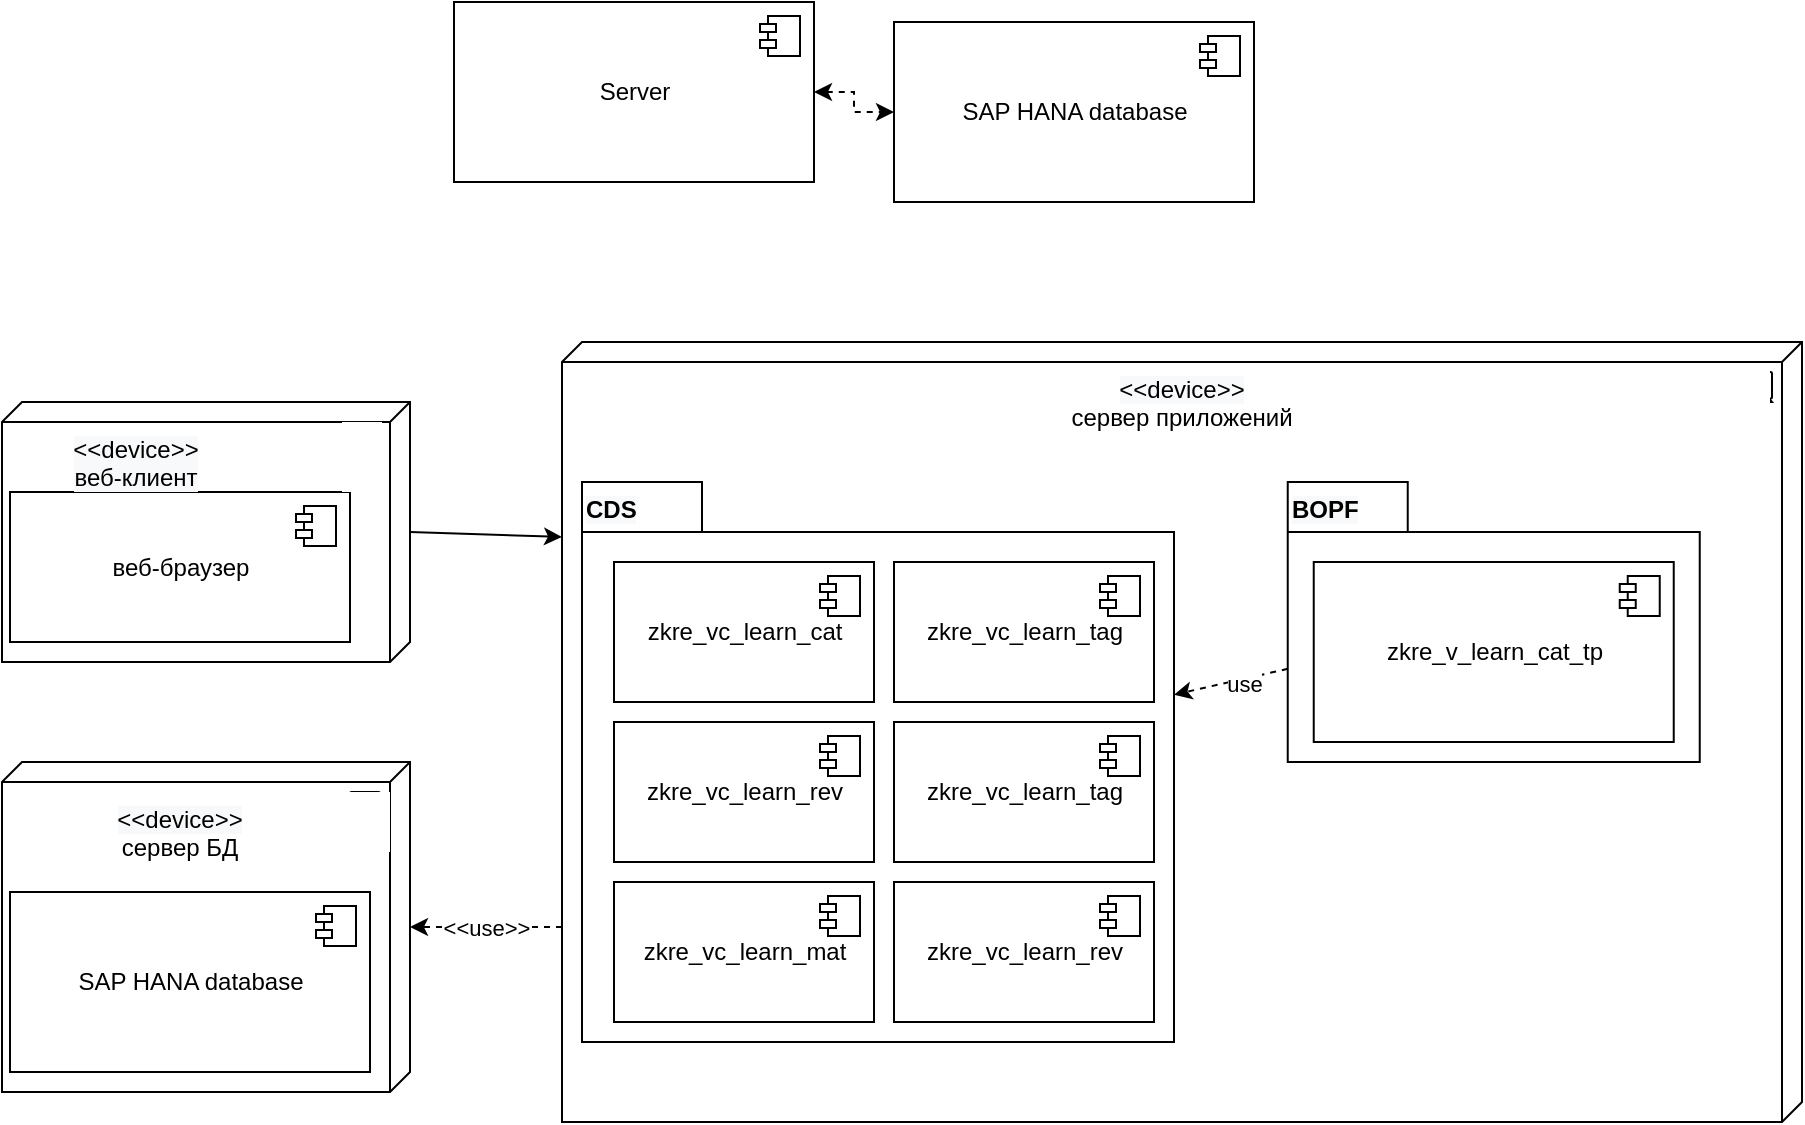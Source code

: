 <mxfile version="14.6.6" type="device"><diagram id="QSLLzczTIn8Wh33APIHP" name="Page-1"><mxGraphModel dx="1117" dy="1935" grid="1" gridSize="10" guides="1" tooltips="1" connect="1" arrows="1" fold="1" page="1" pageScale="1" pageWidth="827" pageHeight="1169" math="0" shadow="0"><root><mxCell id="0"/><mxCell id="1" parent="0"/><mxCell id="WiF3Bq6d5KEm2ru-7peB-37" value="" style="html=1;outlineConnect=0;whiteSpace=wrap;shape=mxgraph.archimate.tech;techType=device" vertex="1" parent="1"><mxGeometry x="100" y="300" width="204" height="165" as="geometry"/></mxCell><mxCell id="WiF3Bq6d5KEm2ru-7peB-31" value="" style="html=1;outlineConnect=0;whiteSpace=wrap;shape=mxgraph.archimate.tech;techType=device" vertex="1" parent="1"><mxGeometry x="380" y="90" width="620" height="390" as="geometry"/></mxCell><mxCell id="WiF3Bq6d5KEm2ru-7peB-29" value="" style="html=1;outlineConnect=0;whiteSpace=wrap;shape=mxgraph.archimate.tech;techType=device" vertex="1" parent="1"><mxGeometry x="100" y="120" width="204" height="130" as="geometry"/></mxCell><mxCell id="sMzNzumvm5agUVIbuYpN-1" value="веб-браузер" style="html=1;dropTarget=0;" parent="1" vertex="1"><mxGeometry x="104" y="165" width="170" height="75" as="geometry"/></mxCell><mxCell id="sMzNzumvm5agUVIbuYpN-2" value="" style="shape=module;jettyWidth=8;jettyHeight=4;" parent="sMzNzumvm5agUVIbuYpN-1" vertex="1"><mxGeometry x="1" width="20" height="20" relative="1" as="geometry"><mxPoint x="-27" y="7" as="offset"/></mxGeometry></mxCell><mxCell id="sMzNzumvm5agUVIbuYpN-8" style="edgeStyle=orthogonalEdgeStyle;rounded=0;orthogonalLoop=1;jettySize=auto;html=1;startArrow=classic;startFill=1;dashed=1;" parent="1" source="sMzNzumvm5agUVIbuYpN-3" target="sMzNzumvm5agUVIbuYpN-5" edge="1"><mxGeometry relative="1" as="geometry"/></mxCell><mxCell id="sMzNzumvm5agUVIbuYpN-3" value="Server" style="html=1;dropTarget=0;" parent="1" vertex="1"><mxGeometry x="326" y="-80" width="180" height="90" as="geometry"/></mxCell><mxCell id="sMzNzumvm5agUVIbuYpN-4" value="" style="shape=module;jettyWidth=8;jettyHeight=4;" parent="sMzNzumvm5agUVIbuYpN-3" vertex="1"><mxGeometry x="1" width="20" height="20" relative="1" as="geometry"><mxPoint x="-27" y="7" as="offset"/></mxGeometry></mxCell><mxCell id="sMzNzumvm5agUVIbuYpN-5" value="SAP HANA database" style="html=1;dropTarget=0;" parent="1" vertex="1"><mxGeometry x="546" y="-70" width="180" height="90" as="geometry"/></mxCell><mxCell id="sMzNzumvm5agUVIbuYpN-6" value="" style="shape=module;jettyWidth=8;jettyHeight=4;" parent="sMzNzumvm5agUVIbuYpN-5" vertex="1"><mxGeometry x="1" width="20" height="20" relative="1" as="geometry"><mxPoint x="-27" y="7" as="offset"/></mxGeometry></mxCell><mxCell id="WiF3Bq6d5KEm2ru-7peB-1" value="" style="shape=folder;fontStyle=1;spacingTop=10;tabWidth=60;tabHeight=25;tabPosition=left;html=1;" vertex="1" parent="1"><mxGeometry x="390" y="160" width="296" height="280" as="geometry"/></mxCell><mxCell id="WiF3Bq6d5KEm2ru-7peB-2" value="&lt;span style=&quot;color: rgb(0 , 0 , 0) ; font-family: &amp;#34;helvetica&amp;#34; ; font-size: 12px ; font-style: normal ; font-weight: 700 ; letter-spacing: normal ; text-align: center ; text-indent: 0px ; text-transform: none ; word-spacing: 0px ; background-color: rgb(248 , 249 , 250) ; display: inline ; float: none&quot;&gt;CDS&lt;/span&gt;" style="text;whiteSpace=wrap;html=1;" vertex="1" parent="1"><mxGeometry x="390" y="160" width="50" height="30" as="geometry"/></mxCell><mxCell id="WiF3Bq6d5KEm2ru-7peB-3" value="zkre_vc_learn_cat" style="html=1;dropTarget=0;" vertex="1" parent="1"><mxGeometry x="406" y="200" width="130" height="70" as="geometry"/></mxCell><mxCell id="WiF3Bq6d5KEm2ru-7peB-4" value="" style="shape=module;jettyWidth=8;jettyHeight=4;" vertex="1" parent="WiF3Bq6d5KEm2ru-7peB-3"><mxGeometry x="1" width="20" height="20" relative="1" as="geometry"><mxPoint x="-27" y="7" as="offset"/></mxGeometry></mxCell><mxCell id="WiF3Bq6d5KEm2ru-7peB-5" value="zkre_vc_learn_rev" style="html=1;dropTarget=0;" vertex="1" parent="1"><mxGeometry x="406" y="280" width="130" height="70" as="geometry"/></mxCell><mxCell id="WiF3Bq6d5KEm2ru-7peB-6" value="" style="shape=module;jettyWidth=8;jettyHeight=4;" vertex="1" parent="WiF3Bq6d5KEm2ru-7peB-5"><mxGeometry x="1" width="20" height="20" relative="1" as="geometry"><mxPoint x="-27" y="7" as="offset"/></mxGeometry></mxCell><mxCell id="WiF3Bq6d5KEm2ru-7peB-7" value="zkre_vc_learn_tag" style="html=1;dropTarget=0;" vertex="1" parent="1"><mxGeometry x="546" y="200" width="130" height="70" as="geometry"/></mxCell><mxCell id="WiF3Bq6d5KEm2ru-7peB-8" value="" style="shape=module;jettyWidth=8;jettyHeight=4;" vertex="1" parent="WiF3Bq6d5KEm2ru-7peB-7"><mxGeometry x="1" width="20" height="20" relative="1" as="geometry"><mxPoint x="-27" y="7" as="offset"/></mxGeometry></mxCell><mxCell id="WiF3Bq6d5KEm2ru-7peB-9" value="zkre_vc_learn_tag" style="html=1;dropTarget=0;" vertex="1" parent="1"><mxGeometry x="546" y="280" width="130" height="70" as="geometry"/></mxCell><mxCell id="WiF3Bq6d5KEm2ru-7peB-10" value="" style="shape=module;jettyWidth=8;jettyHeight=4;" vertex="1" parent="WiF3Bq6d5KEm2ru-7peB-9"><mxGeometry x="1" width="20" height="20" relative="1" as="geometry"><mxPoint x="-27" y="7" as="offset"/></mxGeometry></mxCell><mxCell id="WiF3Bq6d5KEm2ru-7peB-11" value="zkre_vc_learn_mat" style="html=1;dropTarget=0;" vertex="1" parent="1"><mxGeometry x="406" y="360" width="130" height="70" as="geometry"/></mxCell><mxCell id="WiF3Bq6d5KEm2ru-7peB-12" value="" style="shape=module;jettyWidth=8;jettyHeight=4;" vertex="1" parent="WiF3Bq6d5KEm2ru-7peB-11"><mxGeometry x="1" width="20" height="20" relative="1" as="geometry"><mxPoint x="-27" y="7" as="offset"/></mxGeometry></mxCell><mxCell id="WiF3Bq6d5KEm2ru-7peB-13" value="zkre_vc_learn_rev" style="html=1;dropTarget=0;" vertex="1" parent="1"><mxGeometry x="546" y="360" width="130" height="70" as="geometry"/></mxCell><mxCell id="WiF3Bq6d5KEm2ru-7peB-14" value="" style="shape=module;jettyWidth=8;jettyHeight=4;" vertex="1" parent="WiF3Bq6d5KEm2ru-7peB-13"><mxGeometry x="1" width="20" height="20" relative="1" as="geometry"><mxPoint x="-27" y="7" as="offset"/></mxGeometry></mxCell><mxCell id="WiF3Bq6d5KEm2ru-7peB-17" value="" style="shape=folder;fontStyle=1;spacingTop=10;tabWidth=60;tabHeight=25;tabPosition=left;html=1;" vertex="1" parent="1"><mxGeometry x="742.87" y="160" width="206" height="140" as="geometry"/></mxCell><mxCell id="WiF3Bq6d5KEm2ru-7peB-18" value="&lt;span style=&quot;color: rgb(0 , 0 , 0) ; font-family: &amp;#34;helvetica&amp;#34; ; font-size: 12px ; font-style: normal ; font-weight: 700 ; letter-spacing: normal ; text-align: center ; text-indent: 0px ; text-transform: none ; word-spacing: 0px ; background-color: rgb(248 , 249 , 250) ; display: inline ; float: none&quot;&gt;BOPF&lt;/span&gt;" style="text;whiteSpace=wrap;html=1;" vertex="1" parent="1"><mxGeometry x="742.87" y="160" width="50" height="30" as="geometry"/></mxCell><mxCell id="WiF3Bq6d5KEm2ru-7peB-19" value="zkre_v_learn_cat_tp" style="html=1;dropTarget=0;" vertex="1" parent="1"><mxGeometry x="755.87" y="200" width="180" height="90" as="geometry"/></mxCell><mxCell id="WiF3Bq6d5KEm2ru-7peB-20" value="" style="shape=module;jettyWidth=8;jettyHeight=4;" vertex="1" parent="WiF3Bq6d5KEm2ru-7peB-19"><mxGeometry x="1" width="20" height="20" relative="1" as="geometry"><mxPoint x="-27" y="7" as="offset"/></mxGeometry></mxCell><mxCell id="WiF3Bq6d5KEm2ru-7peB-22" value="" style="endArrow=classic;html=1;dashed=1;" edge="1" parent="1" source="WiF3Bq6d5KEm2ru-7peB-17" target="WiF3Bq6d5KEm2ru-7peB-1"><mxGeometry width="50" height="50" relative="1" as="geometry"><mxPoint x="640" y="310" as="sourcePoint"/><mxPoint x="690" y="260" as="targetPoint"/></mxGeometry></mxCell><mxCell id="WiF3Bq6d5KEm2ru-7peB-23" value="use" style="edgeLabel;html=1;align=center;verticalAlign=middle;resizable=0;points=[];" vertex="1" connectable="0" parent="WiF3Bq6d5KEm2ru-7peB-22"><mxGeometry x="-0.198" y="2" relative="1" as="geometry"><mxPoint as="offset"/></mxGeometry></mxCell><mxCell id="WiF3Bq6d5KEm2ru-7peB-30" value="&lt;span style=&quot;color: rgb(0, 0, 0); font-family: helvetica; font-size: 12px; font-style: normal; font-weight: 400; letter-spacing: normal; text-indent: 0px; text-transform: none; word-spacing: 0px; background-color: rgb(248, 249, 250); display: inline; float: none;&quot;&gt;&amp;lt;&amp;lt;device&amp;gt;&amp;gt;&lt;/span&gt;&lt;br style=&quot;color: rgb(0, 0, 0); font-family: helvetica; font-size: 12px; font-style: normal; font-weight: 400; letter-spacing: normal; text-indent: 0px; text-transform: none; word-spacing: 0px; background-color: rgb(248, 249, 250);&quot;&gt;&lt;span style=&quot;color: rgb(0, 0, 0); font-family: helvetica; font-size: 12px; font-style: normal; font-weight: 400; letter-spacing: normal; text-indent: 0px; text-transform: none; word-spacing: 0px; background-color: rgb(248, 249, 250); display: inline; float: none;&quot;&gt;веб-клиент&lt;/span&gt;" style="text;whiteSpace=wrap;html=1;align=center;" vertex="1" parent="1"><mxGeometry x="104" y="130" width="126" height="40" as="geometry"/></mxCell><mxCell id="WiF3Bq6d5KEm2ru-7peB-34" value="&lt;span style=&quot;color: rgb(0 , 0 , 0) ; font-family: &amp;#34;helvetica&amp;#34; ; font-size: 12px ; font-style: normal ; font-weight: 400 ; letter-spacing: normal ; text-indent: 0px ; text-transform: none ; word-spacing: 0px ; background-color: rgb(248 , 249 , 250) ; display: inline ; float: none&quot;&gt;&amp;lt;&amp;lt;device&amp;gt;&amp;gt;&lt;/span&gt;&lt;br style=&quot;color: rgb(0 , 0 , 0) ; font-family: &amp;#34;helvetica&amp;#34; ; font-size: 12px ; font-style: normal ; font-weight: 400 ; letter-spacing: normal ; text-indent: 0px ; text-transform: none ; word-spacing: 0px ; background-color: rgb(248 , 249 , 250)&quot;&gt;&lt;div&gt;&lt;span&gt;&lt;font face=&quot;helvetica&quot;&gt;сервер приложений&lt;/font&gt;&lt;/span&gt;&lt;/div&gt;" style="text;whiteSpace=wrap;html=1;align=center;" vertex="1" parent="1"><mxGeometry x="420" y="100" width="540" height="40" as="geometry"/></mxCell><mxCell id="WiF3Bq6d5KEm2ru-7peB-35" value="SAP HANA database" style="html=1;dropTarget=0;" vertex="1" parent="1"><mxGeometry x="104" y="365" width="180" height="90" as="geometry"/></mxCell><mxCell id="WiF3Bq6d5KEm2ru-7peB-36" value="" style="shape=module;jettyWidth=8;jettyHeight=4;" vertex="1" parent="WiF3Bq6d5KEm2ru-7peB-35"><mxGeometry x="1" width="20" height="20" relative="1" as="geometry"><mxPoint x="-27" y="7" as="offset"/></mxGeometry></mxCell><mxCell id="WiF3Bq6d5KEm2ru-7peB-38" value="&lt;span style=&quot;color: rgb(0, 0, 0); font-size: 12px; font-style: normal; font-weight: 400; letter-spacing: normal; text-indent: 0px; text-transform: none; word-spacing: 0px; font-family: helvetica; background-color: rgb(248, 249, 250); display: inline; float: none;&quot;&gt;&amp;lt;&amp;lt;device&amp;gt;&amp;gt;&lt;/span&gt;&lt;br style=&quot;color: rgb(0, 0, 0); font-size: 12px; font-style: normal; font-weight: 400; letter-spacing: normal; text-indent: 0px; text-transform: none; word-spacing: 0px; font-family: helvetica; background-color: rgb(248, 249, 250);&quot;&gt;&lt;div style=&quot;&quot;&gt;&lt;span&gt;&lt;font face=&quot;helvetica&quot;&gt;сервер БД&lt;/font&gt;&lt;/span&gt;&lt;/div&gt;" style="text;whiteSpace=wrap;html=1;align=center;" vertex="1" parent="1"><mxGeometry x="104" y="315" width="170" height="40" as="geometry"/></mxCell><mxCell id="WiF3Bq6d5KEm2ru-7peB-39" value="" style="rounded=0;whiteSpace=wrap;html=1;align=center;strokeColor=none;" vertex="1" parent="1"><mxGeometry x="270" y="130" width="20" height="35" as="geometry"/></mxCell><mxCell id="WiF3Bq6d5KEm2ru-7peB-40" value="" style="rounded=0;whiteSpace=wrap;html=1;align=center;strokeColor=none;" vertex="1" parent="1"><mxGeometry x="960" y="102.5" width="24" height="30" as="geometry"/></mxCell><mxCell id="WiF3Bq6d5KEm2ru-7peB-42" value="" style="rounded=0;whiteSpace=wrap;html=1;align=center;strokeColor=none;" vertex="1" parent="1"><mxGeometry x="270" y="315" width="24" height="30" as="geometry"/></mxCell><mxCell id="WiF3Bq6d5KEm2ru-7peB-43" value="" style="endArrow=classic;html=1;exitX=1;exitY=0.5;exitDx=0;exitDy=0;exitPerimeter=0;entryX=0;entryY=0.25;entryDx=0;entryDy=0;entryPerimeter=0;" edge="1" parent="1" source="WiF3Bq6d5KEm2ru-7peB-29" target="WiF3Bq6d5KEm2ru-7peB-31"><mxGeometry width="50" height="50" relative="1" as="geometry"><mxPoint x="550" y="270" as="sourcePoint"/><mxPoint x="600" y="220" as="targetPoint"/></mxGeometry></mxCell><mxCell id="WiF3Bq6d5KEm2ru-7peB-44" value="&amp;lt;&amp;lt;use&amp;gt;&amp;gt;" style="endArrow=classic;html=1;dashed=1;exitX=0;exitY=0.75;exitDx=0;exitDy=0;exitPerimeter=0;entryX=1;entryY=0.5;entryDx=0;entryDy=0;entryPerimeter=0;" edge="1" parent="1" source="WiF3Bq6d5KEm2ru-7peB-31" target="WiF3Bq6d5KEm2ru-7peB-37"><mxGeometry width="50" height="50" relative="1" as="geometry"><mxPoint x="284" y="165" as="sourcePoint"/><mxPoint x="390" y="198.125" as="targetPoint"/></mxGeometry></mxCell></root></mxGraphModel></diagram></mxfile>